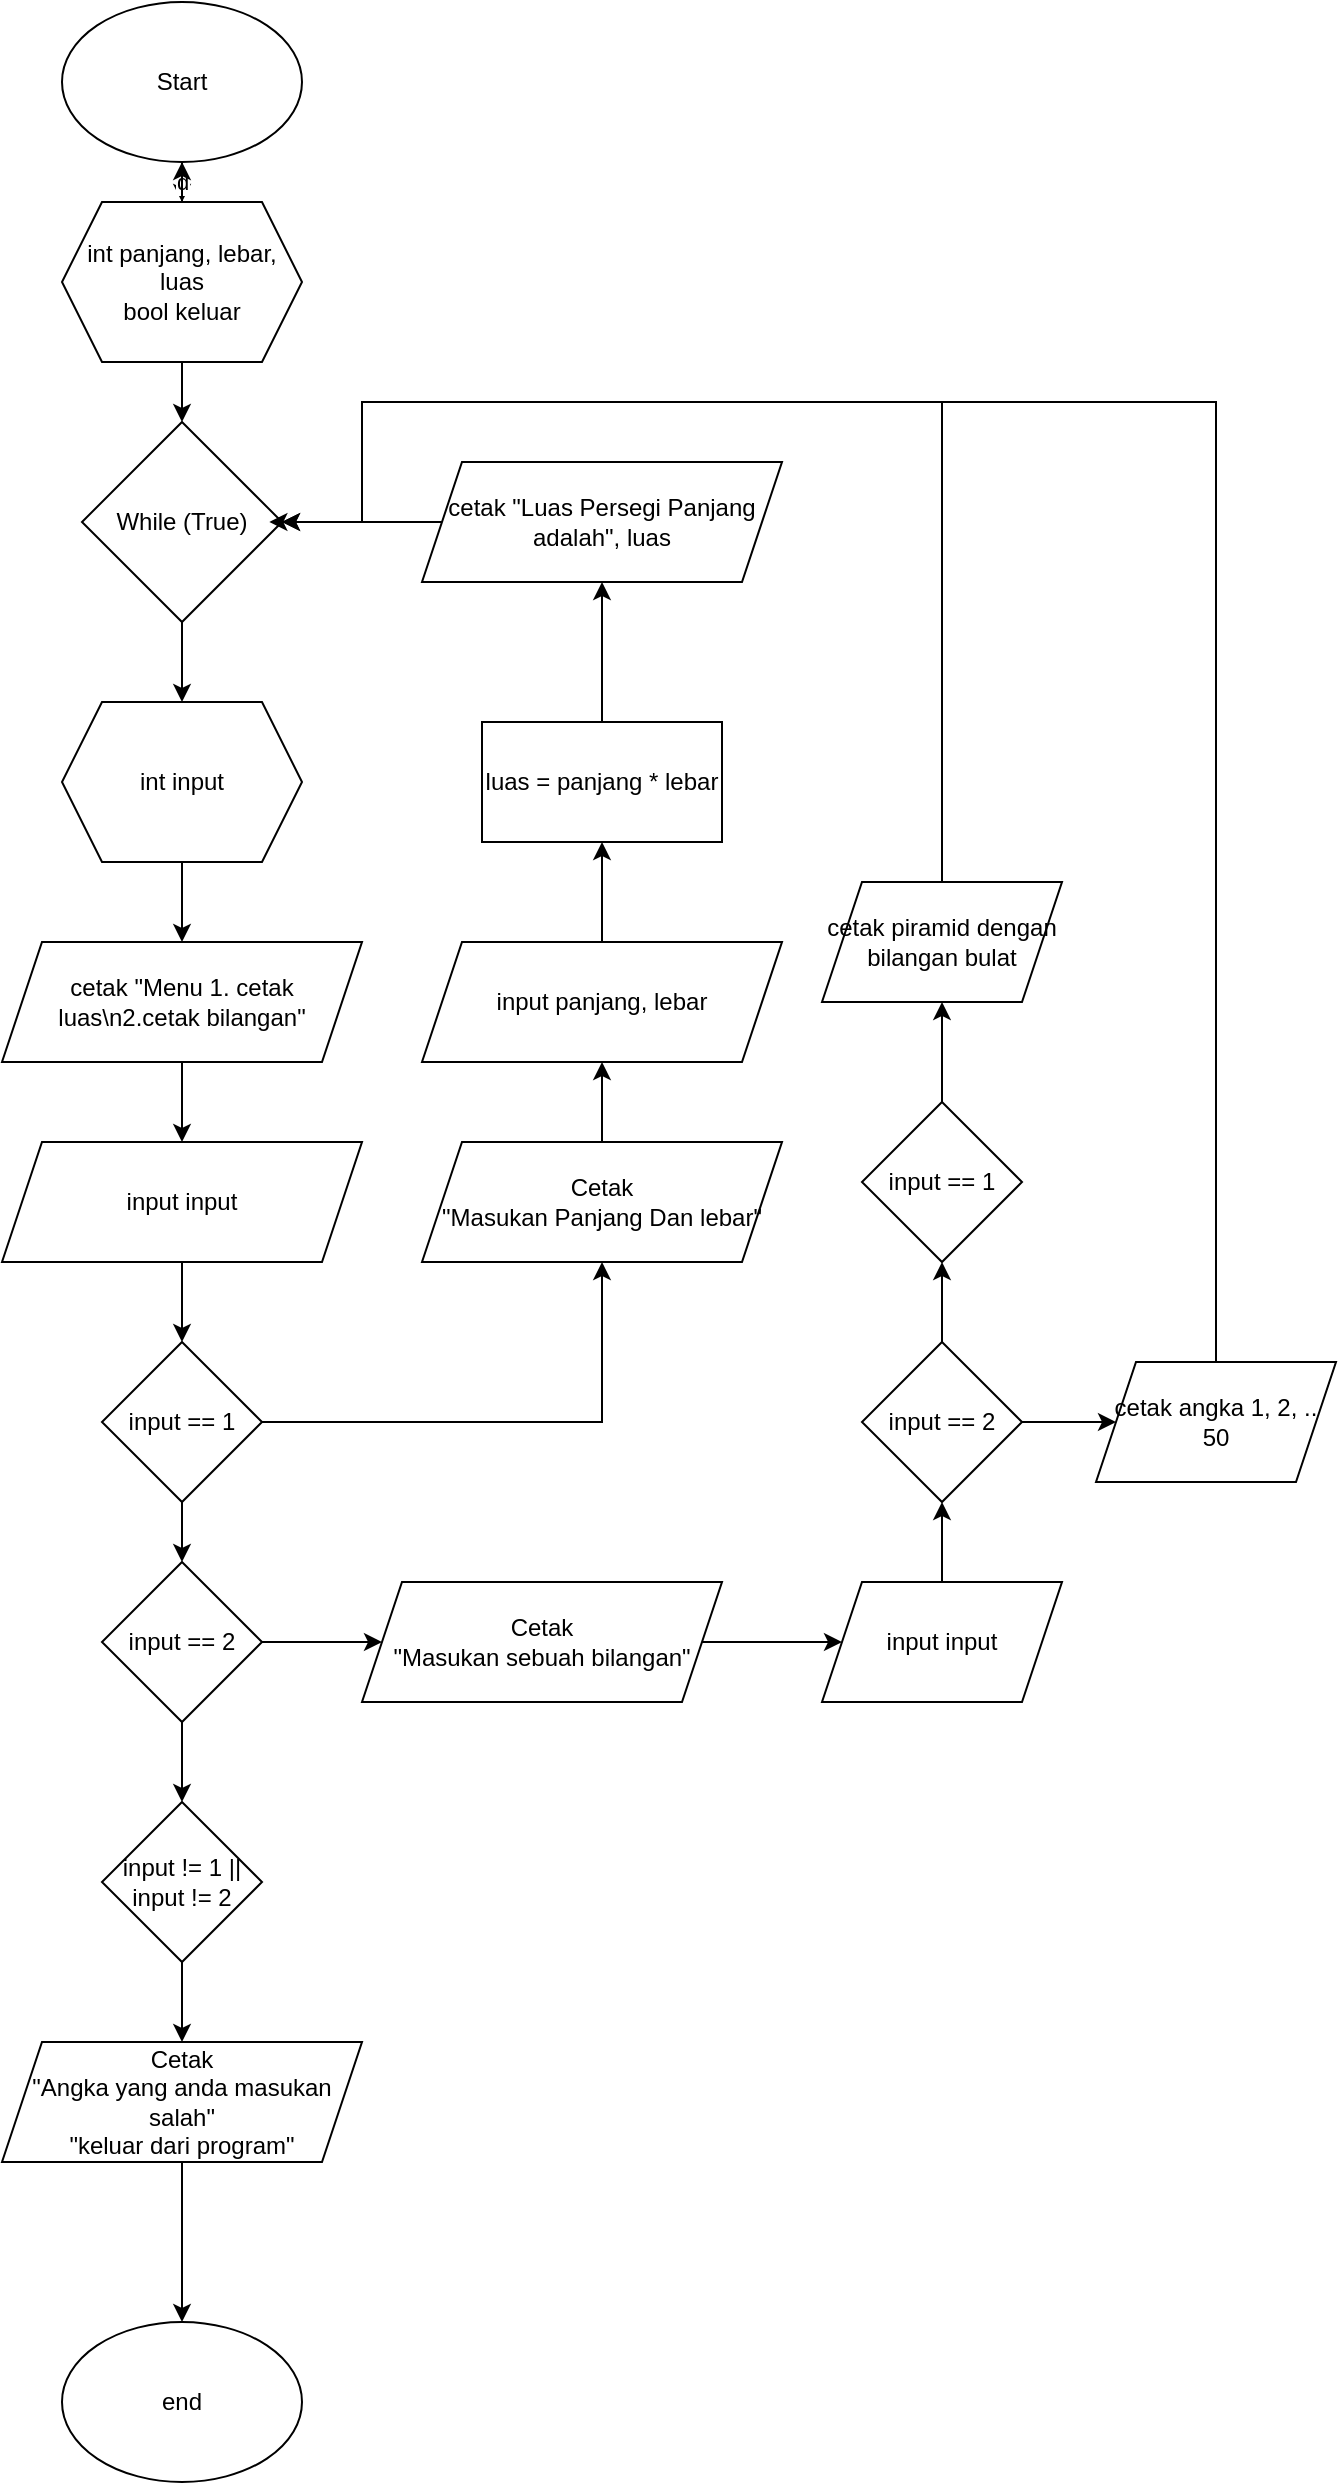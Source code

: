 <mxfile version="20.7.4" type="github">
  <diagram id="C5RBs43oDa-KdzZeNtuy" name="Page-1">
    <mxGraphModel dx="869" dy="492" grid="1" gridSize="10" guides="1" tooltips="1" connect="1" arrows="1" fold="1" page="1" pageScale="1" pageWidth="827" pageHeight="1169" math="0" shadow="0">
      <root>
        <mxCell id="WIyWlLk6GJQsqaUBKTNV-0" />
        <mxCell id="WIyWlLk6GJQsqaUBKTNV-1" parent="WIyWlLk6GJQsqaUBKTNV-0" />
        <mxCell id="ZxvYzWwRftgfKvNXwRhA-7" value="d" style="edgeStyle=orthogonalEdgeStyle;rounded=0;orthogonalLoop=1;jettySize=auto;html=1;entryX=0.5;entryY=0;entryDx=0;entryDy=0;" edge="1" parent="WIyWlLk6GJQsqaUBKTNV-1" source="ZxvYzWwRftgfKvNXwRhA-6" target="ZxvYzWwRftgfKvNXwRhA-12">
          <mxGeometry relative="1" as="geometry">
            <mxPoint x="250.08" y="148.32" as="targetPoint" />
          </mxGeometry>
        </mxCell>
        <mxCell id="ZxvYzWwRftgfKvNXwRhA-6" value="Start" style="ellipse;whiteSpace=wrap;html=1;" vertex="1" parent="WIyWlLk6GJQsqaUBKTNV-1">
          <mxGeometry x="190" y="30" width="120" height="80" as="geometry" />
        </mxCell>
        <mxCell id="ZxvYzWwRftgfKvNXwRhA-17" style="edgeStyle=orthogonalEdgeStyle;rounded=0;orthogonalLoop=1;jettySize=auto;html=1;exitX=0.5;exitY=1;exitDx=0;exitDy=0;entryX=0.5;entryY=0;entryDx=0;entryDy=0;" edge="1" parent="WIyWlLk6GJQsqaUBKTNV-1" source="ZxvYzWwRftgfKvNXwRhA-10" target="ZxvYzWwRftgfKvNXwRhA-16">
          <mxGeometry relative="1" as="geometry" />
        </mxCell>
        <mxCell id="ZxvYzWwRftgfKvNXwRhA-10" value="While (True)" style="rhombus;whiteSpace=wrap;html=1;" vertex="1" parent="WIyWlLk6GJQsqaUBKTNV-1">
          <mxGeometry x="200" y="240" width="100" height="100" as="geometry" />
        </mxCell>
        <mxCell id="ZxvYzWwRftgfKvNXwRhA-21" style="edgeStyle=orthogonalEdgeStyle;rounded=0;orthogonalLoop=1;jettySize=auto;html=1;exitX=0.5;exitY=1;exitDx=0;exitDy=0;entryX=0.5;entryY=0;entryDx=0;entryDy=0;" edge="1" parent="WIyWlLk6GJQsqaUBKTNV-1" source="ZxvYzWwRftgfKvNXwRhA-11" target="ZxvYzWwRftgfKvNXwRhA-20">
          <mxGeometry relative="1" as="geometry" />
        </mxCell>
        <mxCell id="ZxvYzWwRftgfKvNXwRhA-11" value="cetak &quot;Menu 1. cetak luas\n2.cetak bilangan&quot;" style="shape=parallelogram;perimeter=parallelogramPerimeter;whiteSpace=wrap;html=1;fixedSize=1;" vertex="1" parent="WIyWlLk6GJQsqaUBKTNV-1">
          <mxGeometry x="160" y="500" width="180" height="60" as="geometry" />
        </mxCell>
        <mxCell id="ZxvYzWwRftgfKvNXwRhA-13" style="edgeStyle=orthogonalEdgeStyle;rounded=0;orthogonalLoop=1;jettySize=auto;html=1;exitX=0.5;exitY=1;exitDx=0;exitDy=0;entryX=0.5;entryY=0;entryDx=0;entryDy=0;" edge="1" parent="WIyWlLk6GJQsqaUBKTNV-1" source="ZxvYzWwRftgfKvNXwRhA-12" target="ZxvYzWwRftgfKvNXwRhA-10">
          <mxGeometry relative="1" as="geometry" />
        </mxCell>
        <mxCell id="ZxvYzWwRftgfKvNXwRhA-64" value="" style="edgeStyle=orthogonalEdgeStyle;rounded=0;orthogonalLoop=1;jettySize=auto;html=1;" edge="1" parent="WIyWlLk6GJQsqaUBKTNV-1" source="ZxvYzWwRftgfKvNXwRhA-12" target="ZxvYzWwRftgfKvNXwRhA-6">
          <mxGeometry relative="1" as="geometry" />
        </mxCell>
        <mxCell id="ZxvYzWwRftgfKvNXwRhA-12" value="int panjang, lebar, luas&lt;br&gt;bool keluar" style="shape=hexagon;perimeter=hexagonPerimeter2;whiteSpace=wrap;html=1;fixedSize=1;" vertex="1" parent="WIyWlLk6GJQsqaUBKTNV-1">
          <mxGeometry x="190" y="130" width="120" height="80" as="geometry" />
        </mxCell>
        <mxCell id="ZxvYzWwRftgfKvNXwRhA-18" style="edgeStyle=orthogonalEdgeStyle;rounded=0;orthogonalLoop=1;jettySize=auto;html=1;exitX=0.5;exitY=1;exitDx=0;exitDy=0;" edge="1" parent="WIyWlLk6GJQsqaUBKTNV-1" source="ZxvYzWwRftgfKvNXwRhA-16" target="ZxvYzWwRftgfKvNXwRhA-11">
          <mxGeometry relative="1" as="geometry" />
        </mxCell>
        <mxCell id="ZxvYzWwRftgfKvNXwRhA-16" value="int input" style="shape=hexagon;perimeter=hexagonPerimeter2;whiteSpace=wrap;html=1;fixedSize=1;" vertex="1" parent="WIyWlLk6GJQsqaUBKTNV-1">
          <mxGeometry x="190" y="380" width="120" height="80" as="geometry" />
        </mxCell>
        <mxCell id="ZxvYzWwRftgfKvNXwRhA-23" style="edgeStyle=orthogonalEdgeStyle;rounded=0;orthogonalLoop=1;jettySize=auto;html=1;exitX=0.5;exitY=1;exitDx=0;exitDy=0;" edge="1" parent="WIyWlLk6GJQsqaUBKTNV-1" source="ZxvYzWwRftgfKvNXwRhA-20" target="ZxvYzWwRftgfKvNXwRhA-22">
          <mxGeometry relative="1" as="geometry" />
        </mxCell>
        <mxCell id="ZxvYzWwRftgfKvNXwRhA-20" value="input input" style="shape=parallelogram;perimeter=parallelogramPerimeter;whiteSpace=wrap;html=1;fixedSize=1;" vertex="1" parent="WIyWlLk6GJQsqaUBKTNV-1">
          <mxGeometry x="160" y="600" width="180" height="60" as="geometry" />
        </mxCell>
        <mxCell id="ZxvYzWwRftgfKvNXwRhA-24" style="edgeStyle=orthogonalEdgeStyle;rounded=0;orthogonalLoop=1;jettySize=auto;html=1;exitX=1;exitY=0.5;exitDx=0;exitDy=0;entryX=0.5;entryY=1;entryDx=0;entryDy=0;" edge="1" parent="WIyWlLk6GJQsqaUBKTNV-1" source="ZxvYzWwRftgfKvNXwRhA-22" target="ZxvYzWwRftgfKvNXwRhA-25">
          <mxGeometry relative="1" as="geometry">
            <mxPoint x="400" y="210" as="targetPoint" />
          </mxGeometry>
        </mxCell>
        <mxCell id="ZxvYzWwRftgfKvNXwRhA-35" style="edgeStyle=orthogonalEdgeStyle;rounded=0;orthogonalLoop=1;jettySize=auto;html=1;exitX=0.5;exitY=1;exitDx=0;exitDy=0;" edge="1" parent="WIyWlLk6GJQsqaUBKTNV-1" source="ZxvYzWwRftgfKvNXwRhA-22" target="ZxvYzWwRftgfKvNXwRhA-34">
          <mxGeometry relative="1" as="geometry" />
        </mxCell>
        <mxCell id="ZxvYzWwRftgfKvNXwRhA-22" value="input == 1" style="rhombus;whiteSpace=wrap;html=1;" vertex="1" parent="WIyWlLk6GJQsqaUBKTNV-1">
          <mxGeometry x="210" y="700" width="80" height="80" as="geometry" />
        </mxCell>
        <mxCell id="ZxvYzWwRftgfKvNXwRhA-26" style="edgeStyle=orthogonalEdgeStyle;rounded=0;orthogonalLoop=1;jettySize=auto;html=1;entryX=0.5;entryY=1;entryDx=0;entryDy=0;" edge="1" parent="WIyWlLk6GJQsqaUBKTNV-1" source="ZxvYzWwRftgfKvNXwRhA-25" target="ZxvYzWwRftgfKvNXwRhA-27">
          <mxGeometry relative="1" as="geometry">
            <mxPoint x="460" y="560" as="targetPoint" />
          </mxGeometry>
        </mxCell>
        <mxCell id="ZxvYzWwRftgfKvNXwRhA-25" value="Cetak &lt;br&gt;&quot;Masukan Panjang Dan lebar&quot;" style="shape=parallelogram;perimeter=parallelogramPerimeter;whiteSpace=wrap;html=1;fixedSize=1;" vertex="1" parent="WIyWlLk6GJQsqaUBKTNV-1">
          <mxGeometry x="370" y="600" width="180" height="60" as="geometry" />
        </mxCell>
        <mxCell id="ZxvYzWwRftgfKvNXwRhA-29" style="edgeStyle=orthogonalEdgeStyle;rounded=0;orthogonalLoop=1;jettySize=auto;html=1;exitX=0.5;exitY=0;exitDx=0;exitDy=0;entryX=0.5;entryY=1;entryDx=0;entryDy=0;" edge="1" parent="WIyWlLk6GJQsqaUBKTNV-1" source="ZxvYzWwRftgfKvNXwRhA-27" target="ZxvYzWwRftgfKvNXwRhA-30">
          <mxGeometry relative="1" as="geometry">
            <mxPoint x="459.5" y="470" as="targetPoint" />
          </mxGeometry>
        </mxCell>
        <mxCell id="ZxvYzWwRftgfKvNXwRhA-27" value="input panjang, lebar" style="shape=parallelogram;perimeter=parallelogramPerimeter;whiteSpace=wrap;html=1;fixedSize=1;" vertex="1" parent="WIyWlLk6GJQsqaUBKTNV-1">
          <mxGeometry x="370" y="500" width="180" height="60" as="geometry" />
        </mxCell>
        <mxCell id="ZxvYzWwRftgfKvNXwRhA-32" style="edgeStyle=orthogonalEdgeStyle;rounded=0;orthogonalLoop=1;jettySize=auto;html=1;entryX=0.5;entryY=1;entryDx=0;entryDy=0;" edge="1" parent="WIyWlLk6GJQsqaUBKTNV-1" source="ZxvYzWwRftgfKvNXwRhA-30" target="ZxvYzWwRftgfKvNXwRhA-31">
          <mxGeometry relative="1" as="geometry" />
        </mxCell>
        <mxCell id="ZxvYzWwRftgfKvNXwRhA-30" value="luas = panjang * lebar" style="rounded=0;whiteSpace=wrap;html=1;" vertex="1" parent="WIyWlLk6GJQsqaUBKTNV-1">
          <mxGeometry x="400" y="390" width="120" height="60" as="geometry" />
        </mxCell>
        <mxCell id="ZxvYzWwRftgfKvNXwRhA-33" style="edgeStyle=orthogonalEdgeStyle;rounded=0;orthogonalLoop=1;jettySize=auto;html=1;entryX=1;entryY=0.5;entryDx=0;entryDy=0;" edge="1" parent="WIyWlLk6GJQsqaUBKTNV-1" source="ZxvYzWwRftgfKvNXwRhA-31" target="ZxvYzWwRftgfKvNXwRhA-10">
          <mxGeometry relative="1" as="geometry" />
        </mxCell>
        <mxCell id="ZxvYzWwRftgfKvNXwRhA-31" value="cetak &quot;Luas Persegi Panjang adalah&quot;, luas" style="shape=parallelogram;perimeter=parallelogramPerimeter;whiteSpace=wrap;html=1;fixedSize=1;" vertex="1" parent="WIyWlLk6GJQsqaUBKTNV-1">
          <mxGeometry x="370" y="260" width="180" height="60" as="geometry" />
        </mxCell>
        <mxCell id="ZxvYzWwRftgfKvNXwRhA-36" style="edgeStyle=orthogonalEdgeStyle;rounded=0;orthogonalLoop=1;jettySize=auto;html=1;exitX=1;exitY=0.5;exitDx=0;exitDy=0;entryX=0;entryY=0.5;entryDx=0;entryDy=0;" edge="1" parent="WIyWlLk6GJQsqaUBKTNV-1" source="ZxvYzWwRftgfKvNXwRhA-34" target="ZxvYzWwRftgfKvNXwRhA-37">
          <mxGeometry relative="1" as="geometry">
            <mxPoint x="370" y="850.667" as="targetPoint" />
          </mxGeometry>
        </mxCell>
        <mxCell id="ZxvYzWwRftgfKvNXwRhA-39" style="edgeStyle=orthogonalEdgeStyle;rounded=0;orthogonalLoop=1;jettySize=auto;html=1;entryX=0.5;entryY=0;entryDx=0;entryDy=0;" edge="1" parent="WIyWlLk6GJQsqaUBKTNV-1" source="ZxvYzWwRftgfKvNXwRhA-34" target="ZxvYzWwRftgfKvNXwRhA-38">
          <mxGeometry relative="1" as="geometry" />
        </mxCell>
        <mxCell id="ZxvYzWwRftgfKvNXwRhA-34" value="input == 2" style="rhombus;whiteSpace=wrap;html=1;" vertex="1" parent="WIyWlLk6GJQsqaUBKTNV-1">
          <mxGeometry x="210" y="810" width="80" height="80" as="geometry" />
        </mxCell>
        <mxCell id="ZxvYzWwRftgfKvNXwRhA-48" style="edgeStyle=orthogonalEdgeStyle;rounded=0;orthogonalLoop=1;jettySize=auto;html=1;exitX=1;exitY=0.5;exitDx=0;exitDy=0;entryX=0;entryY=0.5;entryDx=0;entryDy=0;" edge="1" parent="WIyWlLk6GJQsqaUBKTNV-1" source="ZxvYzWwRftgfKvNXwRhA-37" target="ZxvYzWwRftgfKvNXwRhA-47">
          <mxGeometry relative="1" as="geometry" />
        </mxCell>
        <mxCell id="ZxvYzWwRftgfKvNXwRhA-37" value="Cetak &lt;br&gt;&quot;Masukan sebuah bilangan&quot;" style="shape=parallelogram;perimeter=parallelogramPerimeter;whiteSpace=wrap;html=1;fixedSize=1;" vertex="1" parent="WIyWlLk6GJQsqaUBKTNV-1">
          <mxGeometry x="340" y="820" width="180" height="60" as="geometry" />
        </mxCell>
        <mxCell id="ZxvYzWwRftgfKvNXwRhA-42" style="edgeStyle=orthogonalEdgeStyle;rounded=0;orthogonalLoop=1;jettySize=auto;html=1;exitX=0.5;exitY=1;exitDx=0;exitDy=0;" edge="1" parent="WIyWlLk6GJQsqaUBKTNV-1" source="ZxvYzWwRftgfKvNXwRhA-38" target="ZxvYzWwRftgfKvNXwRhA-41">
          <mxGeometry relative="1" as="geometry" />
        </mxCell>
        <mxCell id="ZxvYzWwRftgfKvNXwRhA-38" value="input != 1 || &lt;br&gt;input != 2" style="rhombus;whiteSpace=wrap;html=1;" vertex="1" parent="WIyWlLk6GJQsqaUBKTNV-1">
          <mxGeometry x="210" y="930" width="80" height="80" as="geometry" />
        </mxCell>
        <mxCell id="ZxvYzWwRftgfKvNXwRhA-45" style="edgeStyle=orthogonalEdgeStyle;rounded=0;orthogonalLoop=1;jettySize=auto;html=1;exitX=0.5;exitY=1;exitDx=0;exitDy=0;" edge="1" parent="WIyWlLk6GJQsqaUBKTNV-1" source="ZxvYzWwRftgfKvNXwRhA-41" target="ZxvYzWwRftgfKvNXwRhA-44">
          <mxGeometry relative="1" as="geometry" />
        </mxCell>
        <mxCell id="ZxvYzWwRftgfKvNXwRhA-41" value="Cetak &lt;br&gt;&quot;Angka yang anda masukan salah&quot;&lt;br&gt;&quot;keluar dari program&quot;" style="shape=parallelogram;perimeter=parallelogramPerimeter;whiteSpace=wrap;html=1;fixedSize=1;" vertex="1" parent="WIyWlLk6GJQsqaUBKTNV-1">
          <mxGeometry x="160" y="1050" width="180" height="60" as="geometry" />
        </mxCell>
        <mxCell id="ZxvYzWwRftgfKvNXwRhA-44" value="end" style="ellipse;whiteSpace=wrap;html=1;" vertex="1" parent="WIyWlLk6GJQsqaUBKTNV-1">
          <mxGeometry x="190" y="1190" width="120" height="80" as="geometry" />
        </mxCell>
        <mxCell id="ZxvYzWwRftgfKvNXwRhA-53" style="edgeStyle=orthogonalEdgeStyle;rounded=0;orthogonalLoop=1;jettySize=auto;html=1;exitX=0.5;exitY=0;exitDx=0;exitDy=0;entryX=0.5;entryY=1;entryDx=0;entryDy=0;" edge="1" parent="WIyWlLk6GJQsqaUBKTNV-1" source="ZxvYzWwRftgfKvNXwRhA-47" target="ZxvYzWwRftgfKvNXwRhA-51">
          <mxGeometry relative="1" as="geometry" />
        </mxCell>
        <mxCell id="ZxvYzWwRftgfKvNXwRhA-47" value="input input" style="shape=parallelogram;perimeter=parallelogramPerimeter;whiteSpace=wrap;html=1;fixedSize=1;" vertex="1" parent="WIyWlLk6GJQsqaUBKTNV-1">
          <mxGeometry x="570" y="820" width="120" height="60" as="geometry" />
        </mxCell>
        <mxCell id="ZxvYzWwRftgfKvNXwRhA-54" style="edgeStyle=orthogonalEdgeStyle;rounded=0;orthogonalLoop=1;jettySize=auto;html=1;entryX=0;entryY=0.5;entryDx=0;entryDy=0;" edge="1" parent="WIyWlLk6GJQsqaUBKTNV-1" source="ZxvYzWwRftgfKvNXwRhA-51" target="ZxvYzWwRftgfKvNXwRhA-55">
          <mxGeometry relative="1" as="geometry">
            <mxPoint x="720" y="740.0" as="targetPoint" />
          </mxGeometry>
        </mxCell>
        <mxCell id="ZxvYzWwRftgfKvNXwRhA-60" style="edgeStyle=orthogonalEdgeStyle;rounded=0;orthogonalLoop=1;jettySize=auto;html=1;entryX=0.5;entryY=1;entryDx=0;entryDy=0;" edge="1" parent="WIyWlLk6GJQsqaUBKTNV-1" source="ZxvYzWwRftgfKvNXwRhA-51" target="ZxvYzWwRftgfKvNXwRhA-58">
          <mxGeometry relative="1" as="geometry" />
        </mxCell>
        <mxCell id="ZxvYzWwRftgfKvNXwRhA-51" value="input == 2" style="rhombus;whiteSpace=wrap;html=1;" vertex="1" parent="WIyWlLk6GJQsqaUBKTNV-1">
          <mxGeometry x="590" y="700" width="80" height="80" as="geometry" />
        </mxCell>
        <mxCell id="ZxvYzWwRftgfKvNXwRhA-57" style="edgeStyle=orthogonalEdgeStyle;rounded=0;orthogonalLoop=1;jettySize=auto;html=1;entryX=1;entryY=0.5;entryDx=0;entryDy=0;" edge="1" parent="WIyWlLk6GJQsqaUBKTNV-1" source="ZxvYzWwRftgfKvNXwRhA-55" target="ZxvYzWwRftgfKvNXwRhA-10">
          <mxGeometry relative="1" as="geometry">
            <Array as="points">
              <mxPoint x="767" y="230" />
              <mxPoint x="340" y="230" />
              <mxPoint x="340" y="290" />
            </Array>
          </mxGeometry>
        </mxCell>
        <mxCell id="ZxvYzWwRftgfKvNXwRhA-55" value="cetak angka 1, 2, .. 50" style="shape=parallelogram;perimeter=parallelogramPerimeter;whiteSpace=wrap;html=1;fixedSize=1;" vertex="1" parent="WIyWlLk6GJQsqaUBKTNV-1">
          <mxGeometry x="707" y="710" width="120" height="60" as="geometry" />
        </mxCell>
        <mxCell id="ZxvYzWwRftgfKvNXwRhA-62" style="edgeStyle=orthogonalEdgeStyle;rounded=0;orthogonalLoop=1;jettySize=auto;html=1;entryX=0.5;entryY=1;entryDx=0;entryDy=0;" edge="1" parent="WIyWlLk6GJQsqaUBKTNV-1" source="ZxvYzWwRftgfKvNXwRhA-58" target="ZxvYzWwRftgfKvNXwRhA-61">
          <mxGeometry relative="1" as="geometry" />
        </mxCell>
        <mxCell id="ZxvYzWwRftgfKvNXwRhA-58" value="input == 1" style="rhombus;whiteSpace=wrap;html=1;" vertex="1" parent="WIyWlLk6GJQsqaUBKTNV-1">
          <mxGeometry x="590" y="580" width="80" height="80" as="geometry" />
        </mxCell>
        <mxCell id="ZxvYzWwRftgfKvNXwRhA-63" style="edgeStyle=orthogonalEdgeStyle;rounded=0;orthogonalLoop=1;jettySize=auto;html=1;" edge="1" parent="WIyWlLk6GJQsqaUBKTNV-1" source="ZxvYzWwRftgfKvNXwRhA-61">
          <mxGeometry relative="1" as="geometry">
            <mxPoint x="293.684" y="290" as="targetPoint" />
            <Array as="points">
              <mxPoint x="630" y="230" />
              <mxPoint x="340" y="230" />
              <mxPoint x="340" y="290" />
            </Array>
          </mxGeometry>
        </mxCell>
        <mxCell id="ZxvYzWwRftgfKvNXwRhA-61" value="cetak piramid dengan bilangan bulat" style="shape=parallelogram;perimeter=parallelogramPerimeter;whiteSpace=wrap;html=1;fixedSize=1;" vertex="1" parent="WIyWlLk6GJQsqaUBKTNV-1">
          <mxGeometry x="570" y="470" width="120" height="60" as="geometry" />
        </mxCell>
      </root>
    </mxGraphModel>
  </diagram>
</mxfile>
